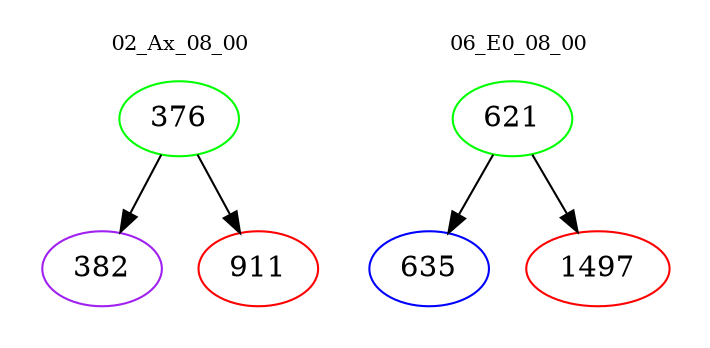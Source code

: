 digraph{
subgraph cluster_0 {
color = white
label = "02_Ax_08_00";
fontsize=10;
T0_376 [label="376", color="green"]
T0_376 -> T0_382 [color="black"]
T0_382 [label="382", color="purple"]
T0_376 -> T0_911 [color="black"]
T0_911 [label="911", color="red"]
}
subgraph cluster_1 {
color = white
label = "06_E0_08_00";
fontsize=10;
T1_621 [label="621", color="green"]
T1_621 -> T1_635 [color="black"]
T1_635 [label="635", color="blue"]
T1_621 -> T1_1497 [color="black"]
T1_1497 [label="1497", color="red"]
}
}
